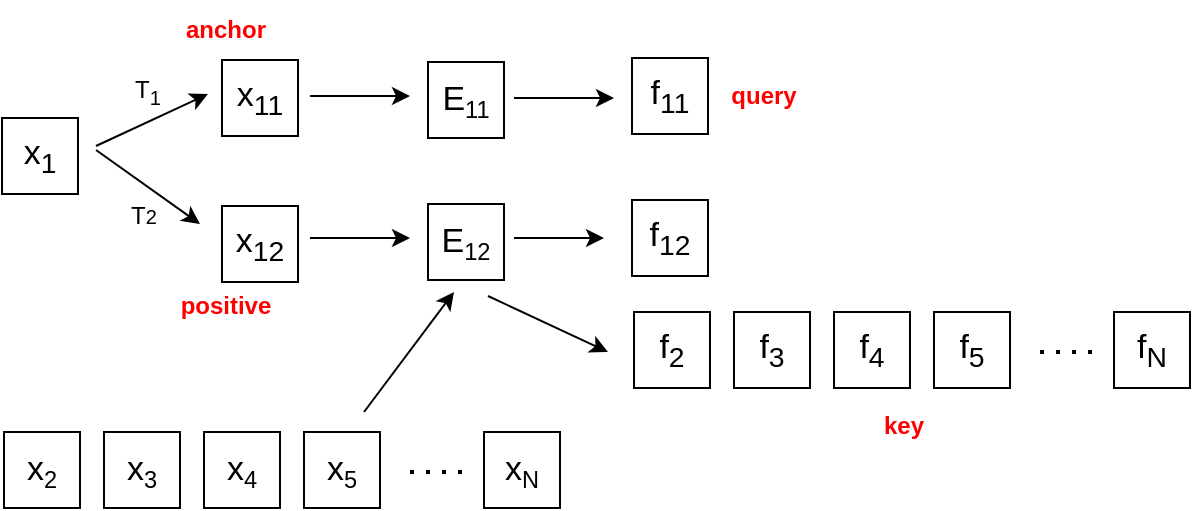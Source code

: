 <mxfile version="21.3.5" type="device">
  <diagram name="第 1 页" id="xb9FVqmB5FpCxVfrObX4">
    <mxGraphModel dx="1195" dy="637" grid="1" gridSize="10" guides="0" tooltips="1" connect="1" arrows="1" fold="1" page="1" pageScale="1" pageWidth="827" pageHeight="1169" math="0" shadow="0">
      <root>
        <mxCell id="0" />
        <mxCell id="1" parent="0" />
        <mxCell id="59q45M29NPZy77ps7YQW-1" value="&lt;font style=&quot;font-size: 17px;&quot;&gt;x&lt;sub&gt;1&lt;/sub&gt;&lt;/font&gt;" style="whiteSpace=wrap;html=1;aspect=fixed;" vertex="1" parent="1">
          <mxGeometry x="79" y="183" width="38" height="38" as="geometry" />
        </mxCell>
        <mxCell id="59q45M29NPZy77ps7YQW-2" value="&lt;font style=&quot;font-size: 17px;&quot;&gt;x&lt;sub&gt;11&lt;/sub&gt;&lt;/font&gt;" style="whiteSpace=wrap;html=1;aspect=fixed;" vertex="1" parent="1">
          <mxGeometry x="189" y="154" width="38" height="38" as="geometry" />
        </mxCell>
        <mxCell id="59q45M29NPZy77ps7YQW-3" value="&lt;font style=&quot;font-size: 17px;&quot;&gt;x&lt;sub&gt;12&lt;/sub&gt;&lt;/font&gt;" style="whiteSpace=wrap;html=1;aspect=fixed;" vertex="1" parent="1">
          <mxGeometry x="189" y="227" width="38" height="38" as="geometry" />
        </mxCell>
        <mxCell id="59q45M29NPZy77ps7YQW-4" value="" style="endArrow=classic;html=1;rounded=0;" edge="1" parent="1">
          <mxGeometry width="50" height="50" relative="1" as="geometry">
            <mxPoint x="126" y="197" as="sourcePoint" />
            <mxPoint x="182" y="171" as="targetPoint" />
          </mxGeometry>
        </mxCell>
        <mxCell id="59q45M29NPZy77ps7YQW-5" value="" style="endArrow=classic;html=1;rounded=0;" edge="1" parent="1">
          <mxGeometry width="50" height="50" relative="1" as="geometry">
            <mxPoint x="126" y="199" as="sourcePoint" />
            <mxPoint x="178" y="236" as="targetPoint" />
          </mxGeometry>
        </mxCell>
        <mxCell id="59q45M29NPZy77ps7YQW-6" value="T&lt;sub&gt;1&lt;/sub&gt;" style="text;strokeColor=none;align=center;fillColor=none;html=1;verticalAlign=middle;whiteSpace=wrap;rounded=0;" vertex="1" parent="1">
          <mxGeometry x="122" y="155" width="60" height="30" as="geometry" />
        </mxCell>
        <mxCell id="59q45M29NPZy77ps7YQW-7" value="T&lt;span style=&quot;font-size: 10px;&quot;&gt;2&lt;/span&gt;" style="text;strokeColor=none;align=center;fillColor=none;html=1;verticalAlign=middle;whiteSpace=wrap;rounded=0;" vertex="1" parent="1">
          <mxGeometry x="120" y="217" width="60" height="30" as="geometry" />
        </mxCell>
        <mxCell id="59q45M29NPZy77ps7YQW-8" value="&lt;font color=&quot;#ff0000&quot;&gt;&lt;b&gt;anchor&lt;/b&gt;&lt;/font&gt;" style="text;strokeColor=none;align=center;fillColor=none;html=1;verticalAlign=middle;whiteSpace=wrap;rounded=0;" vertex="1" parent="1">
          <mxGeometry x="161" y="124" width="60" height="30" as="geometry" />
        </mxCell>
        <mxCell id="59q45M29NPZy77ps7YQW-9" value="&lt;font color=&quot;#ff0000&quot;&gt;&lt;b&gt;positive&lt;/b&gt;&lt;/font&gt;" style="text;strokeColor=none;align=center;fillColor=none;html=1;verticalAlign=middle;whiteSpace=wrap;rounded=0;" vertex="1" parent="1">
          <mxGeometry x="161" y="262" width="60" height="30" as="geometry" />
        </mxCell>
        <mxCell id="59q45M29NPZy77ps7YQW-10" value="" style="endArrow=classic;html=1;rounded=0;" edge="1" parent="1">
          <mxGeometry width="50" height="50" relative="1" as="geometry">
            <mxPoint x="233" y="172" as="sourcePoint" />
            <mxPoint x="283" y="172" as="targetPoint" />
          </mxGeometry>
        </mxCell>
        <mxCell id="59q45M29NPZy77ps7YQW-11" value="&lt;span style=&quot;font-size: 17px;&quot;&gt;E&lt;/span&gt;&lt;span style=&quot;font-size: 14.167px;&quot;&gt;&lt;sub&gt;11&lt;/sub&gt;&lt;/span&gt;" style="whiteSpace=wrap;html=1;aspect=fixed;" vertex="1" parent="1">
          <mxGeometry x="292" y="155" width="38" height="38" as="geometry" />
        </mxCell>
        <mxCell id="59q45M29NPZy77ps7YQW-12" value="" style="endArrow=classic;html=1;rounded=0;" edge="1" parent="1">
          <mxGeometry width="50" height="50" relative="1" as="geometry">
            <mxPoint x="335" y="173" as="sourcePoint" />
            <mxPoint x="385" y="173" as="targetPoint" />
          </mxGeometry>
        </mxCell>
        <mxCell id="59q45M29NPZy77ps7YQW-13" value="&lt;span style=&quot;font-size: 17px;&quot;&gt;f&lt;sub&gt;11&lt;/sub&gt;&lt;/span&gt;" style="whiteSpace=wrap;html=1;aspect=fixed;" vertex="1" parent="1">
          <mxGeometry x="394" y="153" width="38" height="38" as="geometry" />
        </mxCell>
        <mxCell id="59q45M29NPZy77ps7YQW-14" value="" style="endArrow=classic;html=1;rounded=0;" edge="1" parent="1">
          <mxGeometry width="50" height="50" relative="1" as="geometry">
            <mxPoint x="233" y="243" as="sourcePoint" />
            <mxPoint x="283" y="243" as="targetPoint" />
          </mxGeometry>
        </mxCell>
        <mxCell id="59q45M29NPZy77ps7YQW-15" value="&lt;span style=&quot;font-size: 17px;&quot;&gt;E&lt;/span&gt;&lt;span style=&quot;font-size: 14.167px;&quot;&gt;&lt;sub&gt;12&lt;/sub&gt;&lt;/span&gt;" style="whiteSpace=wrap;html=1;aspect=fixed;" vertex="1" parent="1">
          <mxGeometry x="292" y="226" width="38" height="38" as="geometry" />
        </mxCell>
        <mxCell id="59q45M29NPZy77ps7YQW-16" value="" style="endArrow=classic;html=1;rounded=0;" edge="1" parent="1">
          <mxGeometry width="50" height="50" relative="1" as="geometry">
            <mxPoint x="335" y="243" as="sourcePoint" />
            <mxPoint x="380" y="243" as="targetPoint" />
          </mxGeometry>
        </mxCell>
        <mxCell id="59q45M29NPZy77ps7YQW-17" value="&lt;span style=&quot;font-size: 17px;&quot;&gt;f&lt;sub&gt;12&lt;/sub&gt;&lt;/span&gt;" style="whiteSpace=wrap;html=1;aspect=fixed;" vertex="1" parent="1">
          <mxGeometry x="394" y="224" width="38" height="38" as="geometry" />
        </mxCell>
        <mxCell id="59q45M29NPZy77ps7YQW-18" value="&lt;font color=&quot;#ff0000&quot;&gt;&lt;b&gt;query&lt;/b&gt;&lt;/font&gt;" style="text;strokeColor=none;align=center;fillColor=none;html=1;verticalAlign=middle;whiteSpace=wrap;rounded=0;" vertex="1" parent="1">
          <mxGeometry x="430" y="157" width="60" height="30" as="geometry" />
        </mxCell>
        <mxCell id="59q45M29NPZy77ps7YQW-19" value="&lt;font style=&quot;font-size: 17px;&quot;&gt;x&lt;/font&gt;&lt;font style=&quot;font-size: 14.167px;&quot;&gt;&lt;sub&gt;2&lt;/sub&gt;&lt;/font&gt;" style="whiteSpace=wrap;html=1;aspect=fixed;" vertex="1" parent="1">
          <mxGeometry x="80" y="340" width="38" height="38" as="geometry" />
        </mxCell>
        <mxCell id="59q45M29NPZy77ps7YQW-20" value="&lt;font style=&quot;font-size: 17px;&quot;&gt;x&lt;/font&gt;&lt;font style=&quot;font-size: 14.167px;&quot;&gt;&lt;sub&gt;N&lt;/sub&gt;&lt;/font&gt;" style="whiteSpace=wrap;html=1;aspect=fixed;" vertex="1" parent="1">
          <mxGeometry x="320" y="340" width="38" height="38" as="geometry" />
        </mxCell>
        <mxCell id="59q45M29NPZy77ps7YQW-22" value="&lt;font style=&quot;font-size: 17px;&quot;&gt;x&lt;/font&gt;&lt;font style=&quot;font-size: 14.167px;&quot;&gt;&lt;sub&gt;3&lt;/sub&gt;&lt;/font&gt;" style="whiteSpace=wrap;html=1;aspect=fixed;" vertex="1" parent="1">
          <mxGeometry x="130" y="340" width="38" height="38" as="geometry" />
        </mxCell>
        <mxCell id="59q45M29NPZy77ps7YQW-23" value="&lt;font style=&quot;font-size: 17px;&quot;&gt;x&lt;/font&gt;&lt;font style=&quot;font-size: 14.167px;&quot;&gt;&lt;sub&gt;4&lt;/sub&gt;&lt;/font&gt;" style="whiteSpace=wrap;html=1;aspect=fixed;" vertex="1" parent="1">
          <mxGeometry x="180" y="340" width="38" height="38" as="geometry" />
        </mxCell>
        <mxCell id="59q45M29NPZy77ps7YQW-24" value="&lt;font style=&quot;font-size: 17px;&quot;&gt;x&lt;/font&gt;&lt;font style=&quot;font-size: 14.167px;&quot;&gt;&lt;sub&gt;5&lt;/sub&gt;&lt;/font&gt;" style="whiteSpace=wrap;html=1;aspect=fixed;" vertex="1" parent="1">
          <mxGeometry x="230" y="340" width="38" height="38" as="geometry" />
        </mxCell>
        <mxCell id="59q45M29NPZy77ps7YQW-25" value="" style="endArrow=none;dashed=1;html=1;dashPattern=1 3;strokeWidth=2;rounded=0;" edge="1" parent="1">
          <mxGeometry width="50" height="50" relative="1" as="geometry">
            <mxPoint x="283" y="360" as="sourcePoint" />
            <mxPoint x="313" y="360" as="targetPoint" />
            <Array as="points">
              <mxPoint x="293" y="360" />
            </Array>
          </mxGeometry>
        </mxCell>
        <mxCell id="59q45M29NPZy77ps7YQW-26" value="" style="endArrow=classic;html=1;rounded=0;" edge="1" parent="1">
          <mxGeometry width="50" height="50" relative="1" as="geometry">
            <mxPoint x="260" y="330" as="sourcePoint" />
            <mxPoint x="305" y="270" as="targetPoint" />
          </mxGeometry>
        </mxCell>
        <mxCell id="59q45M29NPZy77ps7YQW-27" value="&lt;span style=&quot;font-size: 17px;&quot;&gt;f&lt;sub&gt;2&lt;/sub&gt;&lt;/span&gt;" style="whiteSpace=wrap;html=1;aspect=fixed;" vertex="1" parent="1">
          <mxGeometry x="395" y="280" width="38" height="38" as="geometry" />
        </mxCell>
        <mxCell id="59q45M29NPZy77ps7YQW-28" value="&lt;span style=&quot;font-size: 17px;&quot;&gt;f&lt;sub&gt;N&lt;/sub&gt;&lt;/span&gt;" style="whiteSpace=wrap;html=1;aspect=fixed;" vertex="1" parent="1">
          <mxGeometry x="635" y="280" width="38" height="38" as="geometry" />
        </mxCell>
        <mxCell id="59q45M29NPZy77ps7YQW-29" value="&lt;span style=&quot;font-size: 17px;&quot;&gt;f&lt;sub&gt;3&lt;/sub&gt;&lt;/span&gt;" style="whiteSpace=wrap;html=1;aspect=fixed;" vertex="1" parent="1">
          <mxGeometry x="445" y="280" width="38" height="38" as="geometry" />
        </mxCell>
        <mxCell id="59q45M29NPZy77ps7YQW-30" value="&lt;span style=&quot;font-size: 17px;&quot;&gt;f&lt;sub&gt;4&lt;/sub&gt;&lt;/span&gt;" style="whiteSpace=wrap;html=1;aspect=fixed;" vertex="1" parent="1">
          <mxGeometry x="495" y="280" width="38" height="38" as="geometry" />
        </mxCell>
        <mxCell id="59q45M29NPZy77ps7YQW-31" value="&lt;span style=&quot;font-size: 17px;&quot;&gt;f&lt;sub&gt;5&lt;/sub&gt;&lt;/span&gt;" style="whiteSpace=wrap;html=1;aspect=fixed;" vertex="1" parent="1">
          <mxGeometry x="545" y="280" width="38" height="38" as="geometry" />
        </mxCell>
        <mxCell id="59q45M29NPZy77ps7YQW-32" value="" style="endArrow=none;dashed=1;html=1;dashPattern=1 3;strokeWidth=2;rounded=0;" edge="1" parent="1">
          <mxGeometry width="50" height="50" relative="1" as="geometry">
            <mxPoint x="598" y="300" as="sourcePoint" />
            <mxPoint x="628" y="300" as="targetPoint" />
            <Array as="points">
              <mxPoint x="608" y="300" />
            </Array>
          </mxGeometry>
        </mxCell>
        <mxCell id="59q45M29NPZy77ps7YQW-33" value="" style="endArrow=classic;html=1;rounded=0;" edge="1" parent="1">
          <mxGeometry width="50" height="50" relative="1" as="geometry">
            <mxPoint x="322" y="272" as="sourcePoint" />
            <mxPoint x="382" y="300" as="targetPoint" />
          </mxGeometry>
        </mxCell>
        <mxCell id="59q45M29NPZy77ps7YQW-34" value="&lt;font color=&quot;#ff0000&quot;&gt;&lt;b&gt;key&lt;/b&gt;&lt;/font&gt;" style="text;strokeColor=none;align=center;fillColor=none;html=1;verticalAlign=middle;whiteSpace=wrap;rounded=0;" vertex="1" parent="1">
          <mxGeometry x="500" y="322" width="60" height="30" as="geometry" />
        </mxCell>
      </root>
    </mxGraphModel>
  </diagram>
</mxfile>
